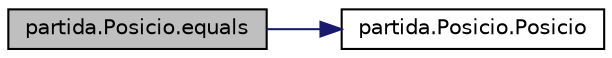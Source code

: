 digraph "partida.Posicio.equals"
{
 // LATEX_PDF_SIZE
  edge [fontname="Helvetica",fontsize="10",labelfontname="Helvetica",labelfontsize="10"];
  node [fontname="Helvetica",fontsize="10",shape=record];
  rankdir="LR";
  Node1 [label="partida.Posicio.equals",height=0.2,width=0.4,color="black", fillcolor="grey75", style="filled", fontcolor="black",tooltip="Comparació de dues Posicions."];
  Node1 -> Node2 [color="midnightblue",fontsize="10",style="solid"];
  Node2 [label="partida.Posicio.Posicio",height=0.2,width=0.4,color="black", fillcolor="white", style="filled",URL="$classpartida_1_1_posicio.html#a80733d48f01e4df99ab0606af0721a0a",tooltip="Genera una Posicó"];
}
